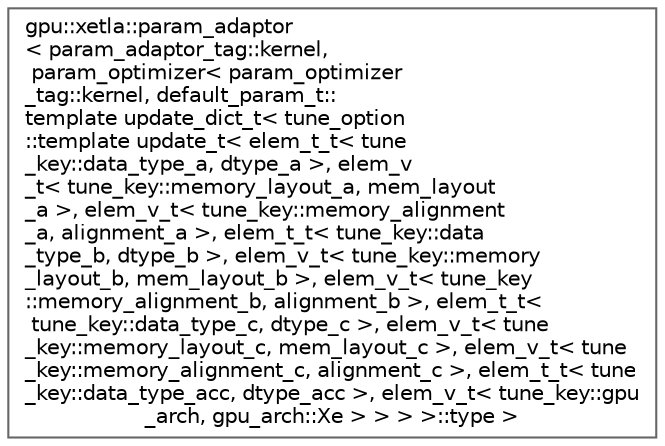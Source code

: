 digraph "Graphical Class Hierarchy"
{
 // LATEX_PDF_SIZE
  bgcolor="transparent";
  edge [fontname=Helvetica,fontsize=10,labelfontname=Helvetica,labelfontsize=10];
  node [fontname=Helvetica,fontsize=10,shape=box,height=0.2,width=0.4];
  rankdir="LR";
  Node0 [id="Node000000",label="gpu::xetla::param_adaptor\l\< param_adaptor_tag::kernel,\l param_optimizer\< param_optimizer\l_tag::kernel, default_param_t::\ltemplate update_dict_t\< tune_option\l::template update_t\< elem_t_t\< tune\l_key::data_type_a, dtype_a \>, elem_v\l_t\< tune_key::memory_layout_a, mem_layout\l_a \>, elem_v_t\< tune_key::memory_alignment\l_a, alignment_a \>, elem_t_t\< tune_key::data\l_type_b, dtype_b \>, elem_v_t\< tune_key::memory\l_layout_b, mem_layout_b \>, elem_v_t\< tune_key\l::memory_alignment_b, alignment_b \>, elem_t_t\<\l tune_key::data_type_c, dtype_c \>, elem_v_t\< tune\l_key::memory_layout_c, mem_layout_c \>, elem_v_t\< tune\l_key::memory_alignment_c, alignment_c \>, elem_t_t\< tune\l_key::data_type_acc, dtype_acc \>, elem_v_t\< tune_key::gpu\l_arch, gpu_arch::Xe \> \> \> \>::type \>",height=0.2,width=0.4,color="grey40", fillcolor="white", style="filled",URL="$structgpu_1_1xetla_1_1param__adaptor.html",tooltip=" "];
}
